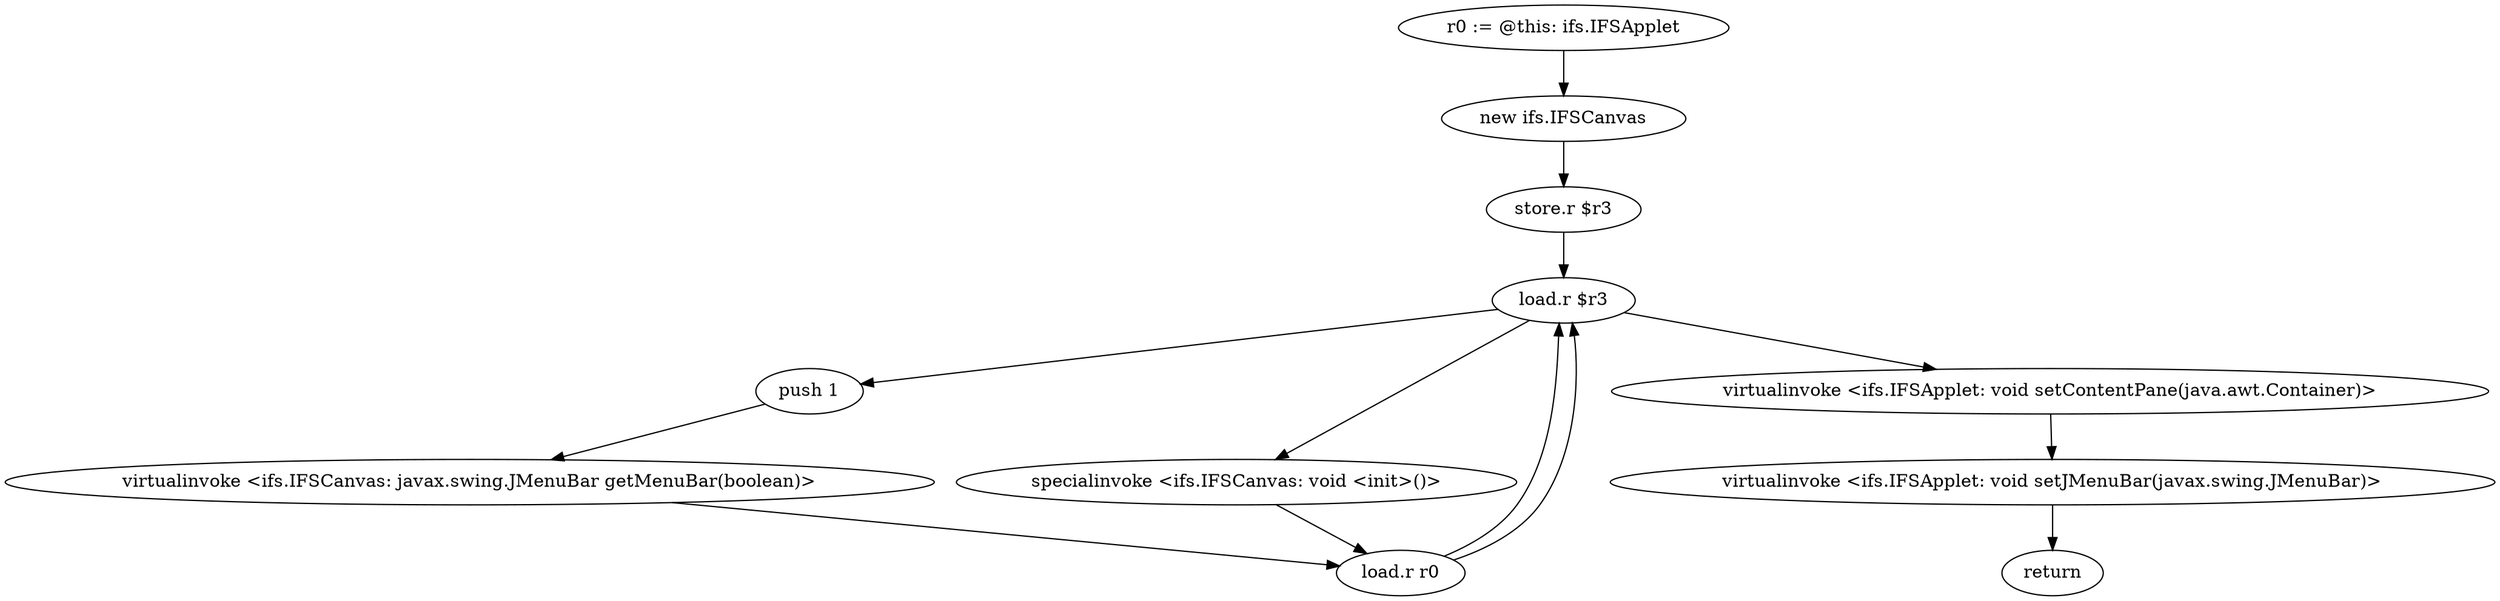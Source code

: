 digraph "" {
    "r0 := @this: ifs.IFSApplet"
    "new ifs.IFSCanvas"
    "r0 := @this: ifs.IFSApplet"->"new ifs.IFSCanvas";
    "store.r $r3"
    "new ifs.IFSCanvas"->"store.r $r3";
    "load.r $r3"
    "store.r $r3"->"load.r $r3";
    "specialinvoke <ifs.IFSCanvas: void <init>()>"
    "load.r $r3"->"specialinvoke <ifs.IFSCanvas: void <init>()>";
    "load.r r0"
    "specialinvoke <ifs.IFSCanvas: void <init>()>"->"load.r r0";
    "load.r r0"->"load.r $r3";
    "push 1"
    "load.r $r3"->"push 1";
    "virtualinvoke <ifs.IFSCanvas: javax.swing.JMenuBar getMenuBar(boolean)>"
    "push 1"->"virtualinvoke <ifs.IFSCanvas: javax.swing.JMenuBar getMenuBar(boolean)>";
    "virtualinvoke <ifs.IFSCanvas: javax.swing.JMenuBar getMenuBar(boolean)>"->"load.r r0";
    "load.r r0"->"load.r $r3";
    "virtualinvoke <ifs.IFSApplet: void setContentPane(java.awt.Container)>"
    "load.r $r3"->"virtualinvoke <ifs.IFSApplet: void setContentPane(java.awt.Container)>";
    "virtualinvoke <ifs.IFSApplet: void setJMenuBar(javax.swing.JMenuBar)>"
    "virtualinvoke <ifs.IFSApplet: void setContentPane(java.awt.Container)>"->"virtualinvoke <ifs.IFSApplet: void setJMenuBar(javax.swing.JMenuBar)>";
    "return"
    "virtualinvoke <ifs.IFSApplet: void setJMenuBar(javax.swing.JMenuBar)>"->"return";
}
